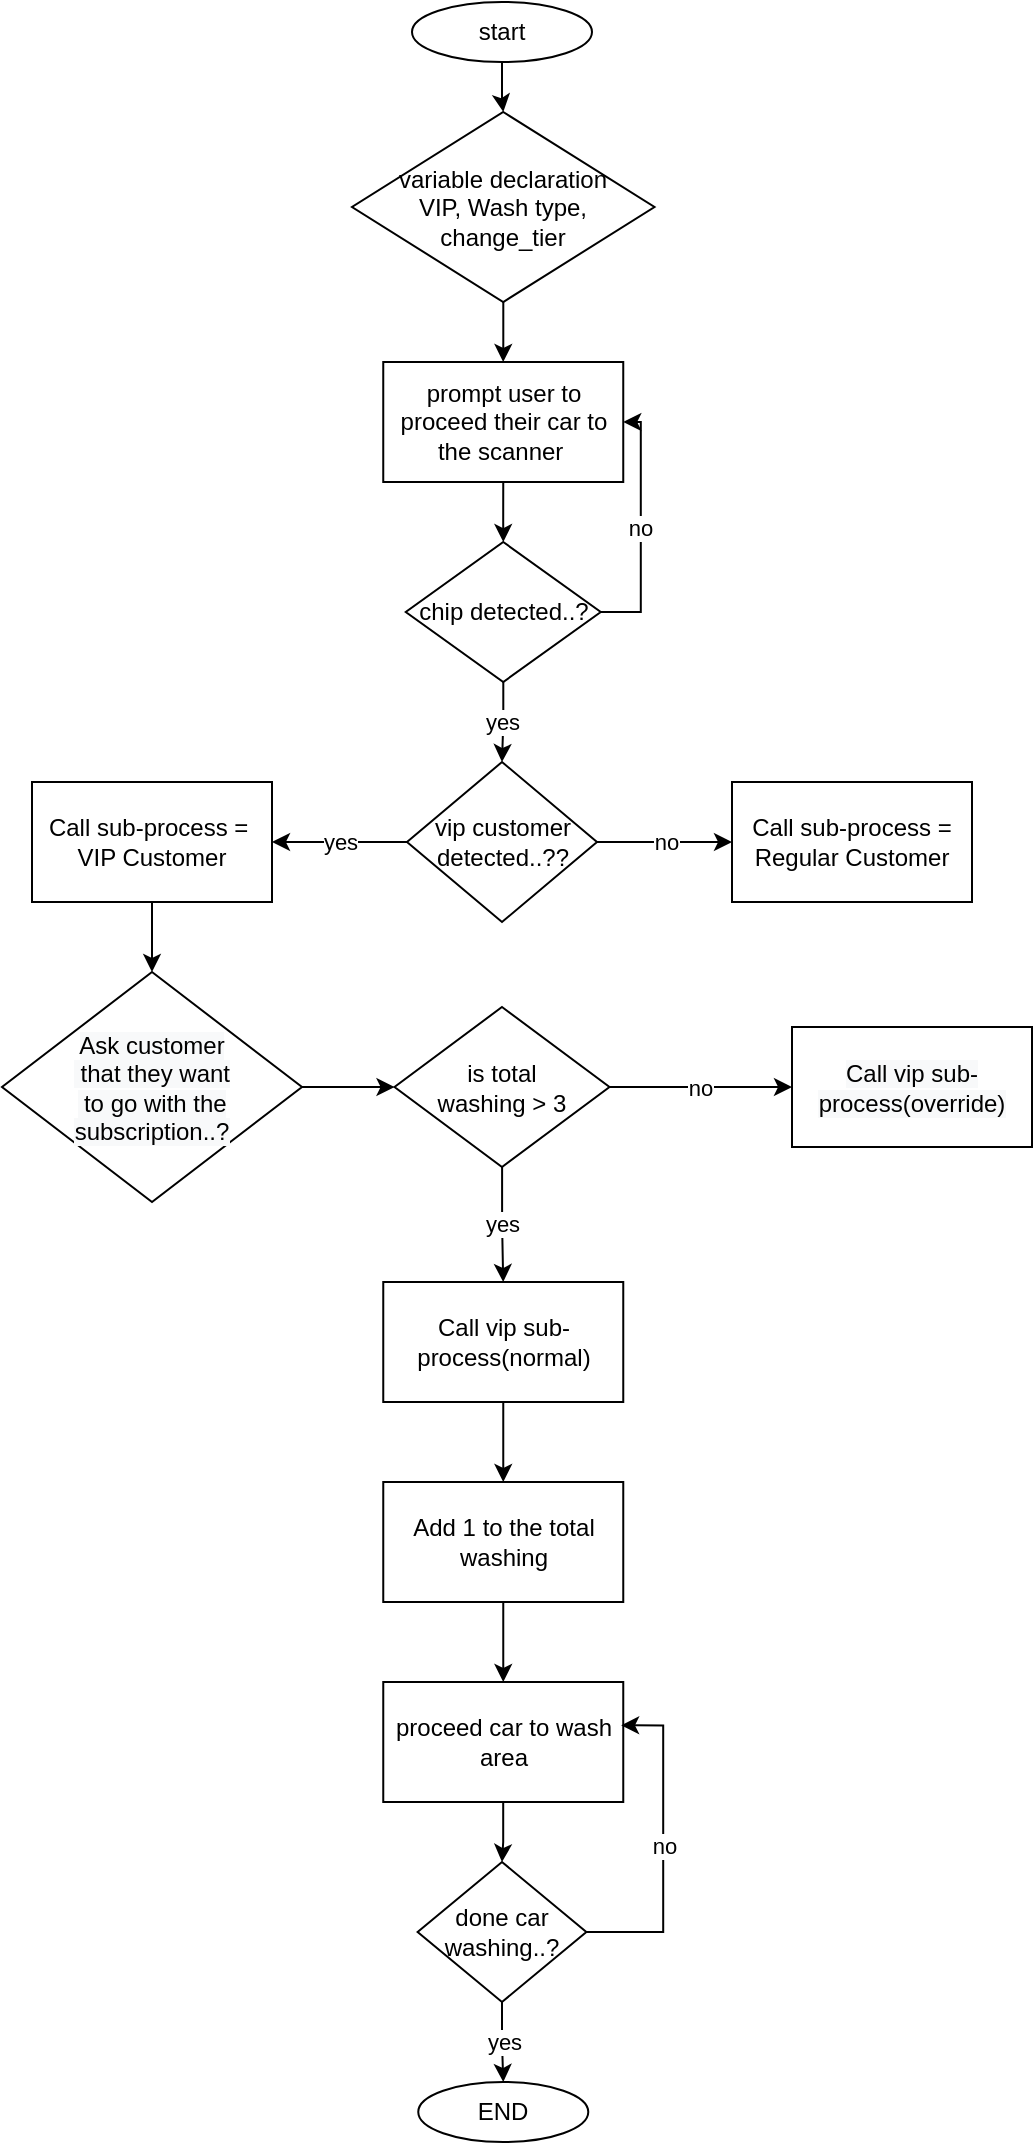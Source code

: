 <mxfile version="20.5.3" type="device"><diagram id="nCzJwULE0esnX9hWc5LF" name="Page-1"><mxGraphModel dx="1501" dy="923" grid="1" gridSize="10" guides="1" tooltips="1" connect="1" arrows="1" fold="1" page="1" pageScale="1" pageWidth="827" pageHeight="1169" math="0" shadow="0"><root><mxCell id="0"/><mxCell id="1" parent="0"/><mxCell id="aZa8P6cgGCT6wjizwbS5-3" value="" style="edgeStyle=orthogonalEdgeStyle;rounded=0;orthogonalLoop=1;jettySize=auto;html=1;" edge="1" parent="1" source="aZa8P6cgGCT6wjizwbS5-1" target="aZa8P6cgGCT6wjizwbS5-2"><mxGeometry relative="1" as="geometry"/></mxCell><mxCell id="aZa8P6cgGCT6wjizwbS5-1" value="start" style="ellipse;whiteSpace=wrap;html=1;" vertex="1" parent="1"><mxGeometry x="290" y="490" width="90" height="30" as="geometry"/></mxCell><mxCell id="aZa8P6cgGCT6wjizwbS5-5" value="" style="edgeStyle=orthogonalEdgeStyle;rounded=0;orthogonalLoop=1;jettySize=auto;html=1;" edge="1" parent="1" source="aZa8P6cgGCT6wjizwbS5-2" target="aZa8P6cgGCT6wjizwbS5-4"><mxGeometry relative="1" as="geometry"/></mxCell><mxCell id="aZa8P6cgGCT6wjizwbS5-2" value="variable declaration&lt;br&gt;VIP, Wash type, change_tier" style="rhombus;whiteSpace=wrap;html=1;" vertex="1" parent="1"><mxGeometry x="260" y="545" width="151.25" height="95" as="geometry"/></mxCell><mxCell id="aZa8P6cgGCT6wjizwbS5-7" style="edgeStyle=orthogonalEdgeStyle;rounded=0;orthogonalLoop=1;jettySize=auto;html=1;exitX=0.5;exitY=1;exitDx=0;exitDy=0;" edge="1" parent="1" source="aZa8P6cgGCT6wjizwbS5-4" target="aZa8P6cgGCT6wjizwbS5-6"><mxGeometry relative="1" as="geometry"/></mxCell><mxCell id="aZa8P6cgGCT6wjizwbS5-4" value="prompt user to proceed their car to the scanner&amp;nbsp;" style="whiteSpace=wrap;html=1;" vertex="1" parent="1"><mxGeometry x="275.625" y="670" width="120" height="60" as="geometry"/></mxCell><mxCell id="aZa8P6cgGCT6wjizwbS5-9" value="yes" style="edgeStyle=orthogonalEdgeStyle;rounded=0;orthogonalLoop=1;jettySize=auto;html=1;" edge="1" parent="1" source="aZa8P6cgGCT6wjizwbS5-6" target="aZa8P6cgGCT6wjizwbS5-8"><mxGeometry relative="1" as="geometry"/></mxCell><mxCell id="aZa8P6cgGCT6wjizwbS5-29" value="no" style="edgeStyle=orthogonalEdgeStyle;rounded=0;orthogonalLoop=1;jettySize=auto;html=1;exitX=1;exitY=0.5;exitDx=0;exitDy=0;entryX=1;entryY=0.5;entryDx=0;entryDy=0;" edge="1" parent="1" source="aZa8P6cgGCT6wjizwbS5-6" target="aZa8P6cgGCT6wjizwbS5-4"><mxGeometry relative="1" as="geometry"/></mxCell><mxCell id="aZa8P6cgGCT6wjizwbS5-6" value="chip detected..?" style="rhombus;whiteSpace=wrap;html=1;" vertex="1" parent="1"><mxGeometry x="286.88" y="760" width="97.5" height="70" as="geometry"/></mxCell><mxCell id="aZa8P6cgGCT6wjizwbS5-11" value="yes" style="edgeStyle=orthogonalEdgeStyle;rounded=0;orthogonalLoop=1;jettySize=auto;html=1;" edge="1" parent="1" source="aZa8P6cgGCT6wjizwbS5-8" target="aZa8P6cgGCT6wjizwbS5-10"><mxGeometry relative="1" as="geometry"/></mxCell><mxCell id="aZa8P6cgGCT6wjizwbS5-13" value="no" style="edgeStyle=orthogonalEdgeStyle;rounded=0;orthogonalLoop=1;jettySize=auto;html=1;" edge="1" parent="1" source="aZa8P6cgGCT6wjizwbS5-8" target="aZa8P6cgGCT6wjizwbS5-12"><mxGeometry relative="1" as="geometry"/></mxCell><mxCell id="aZa8P6cgGCT6wjizwbS5-8" value="vip customer detected..??" style="rhombus;whiteSpace=wrap;html=1;" vertex="1" parent="1"><mxGeometry x="287.5" y="870" width="95" height="80" as="geometry"/></mxCell><mxCell id="aZa8P6cgGCT6wjizwbS5-21" style="edgeStyle=orthogonalEdgeStyle;rounded=0;orthogonalLoop=1;jettySize=auto;html=1;exitX=0.5;exitY=1;exitDx=0;exitDy=0;entryX=0.5;entryY=0;entryDx=0;entryDy=0;" edge="1" parent="1" source="aZa8P6cgGCT6wjizwbS5-10" target="aZa8P6cgGCT6wjizwbS5-20"><mxGeometry relative="1" as="geometry"/></mxCell><mxCell id="aZa8P6cgGCT6wjizwbS5-10" value="Call sub-process =&amp;nbsp; VIP Customer" style="whiteSpace=wrap;html=1;" vertex="1" parent="1"><mxGeometry x="100" y="880" width="120" height="60" as="geometry"/></mxCell><mxCell id="aZa8P6cgGCT6wjizwbS5-12" value="Call sub-process = Regular Customer" style="whiteSpace=wrap;html=1;" vertex="1" parent="1"><mxGeometry x="450" y="880" width="120" height="60" as="geometry"/></mxCell><mxCell id="aZa8P6cgGCT6wjizwbS5-24" value="" style="edgeStyle=orthogonalEdgeStyle;rounded=0;orthogonalLoop=1;jettySize=auto;html=1;" edge="1" parent="1" source="aZa8P6cgGCT6wjizwbS5-20" target="aZa8P6cgGCT6wjizwbS5-23"><mxGeometry relative="1" as="geometry"/></mxCell><mxCell id="aZa8P6cgGCT6wjizwbS5-20" value="&lt;span style=&quot;color: rgb(0, 0, 0); font-family: Helvetica; font-size: 12px; font-style: normal; font-variant-ligatures: normal; font-variant-caps: normal; font-weight: 400; letter-spacing: normal; orphans: 2; text-align: center; text-indent: 0px; text-transform: none; widows: 2; word-spacing: 0px; -webkit-text-stroke-width: 0px; background-color: rgb(248, 249, 250); text-decoration-thickness: initial; text-decoration-style: initial; text-decoration-color: initial; float: none; display: inline !important;&quot;&gt;Ask customer&lt;br&gt;&amp;nbsp;that they want&lt;br&gt;&amp;nbsp;to go with the subscription..?&lt;/span&gt;" style="rhombus;whiteSpace=wrap;html=1;" vertex="1" parent="1"><mxGeometry x="85" y="975" width="150" height="115" as="geometry"/></mxCell><mxCell id="aZa8P6cgGCT6wjizwbS5-26" value="yes" style="edgeStyle=orthogonalEdgeStyle;rounded=0;orthogonalLoop=1;jettySize=auto;html=1;" edge="1" parent="1" source="aZa8P6cgGCT6wjizwbS5-23" target="aZa8P6cgGCT6wjizwbS5-25"><mxGeometry relative="1" as="geometry"/></mxCell><mxCell id="aZa8P6cgGCT6wjizwbS5-28" value="no" style="edgeStyle=orthogonalEdgeStyle;rounded=0;orthogonalLoop=1;jettySize=auto;html=1;" edge="1" parent="1" source="aZa8P6cgGCT6wjizwbS5-23" target="aZa8P6cgGCT6wjizwbS5-27"><mxGeometry relative="1" as="geometry"/></mxCell><mxCell id="aZa8P6cgGCT6wjizwbS5-23" value="is total &lt;br&gt;washing &amp;gt; 3" style="rhombus;whiteSpace=wrap;html=1;" vertex="1" parent="1"><mxGeometry x="281.25" y="992.5" width="107.5" height="80" as="geometry"/></mxCell><mxCell id="aZa8P6cgGCT6wjizwbS5-31" style="edgeStyle=orthogonalEdgeStyle;rounded=0;orthogonalLoop=1;jettySize=auto;html=1;exitX=0.5;exitY=1;exitDx=0;exitDy=0;" edge="1" parent="1" source="aZa8P6cgGCT6wjizwbS5-25" target="aZa8P6cgGCT6wjizwbS5-30"><mxGeometry relative="1" as="geometry"/></mxCell><mxCell id="aZa8P6cgGCT6wjizwbS5-25" value="Call vip sub-process(normal)" style="whiteSpace=wrap;html=1;" vertex="1" parent="1"><mxGeometry x="275.63" y="1130" width="120" height="60" as="geometry"/></mxCell><mxCell id="aZa8P6cgGCT6wjizwbS5-27" value="&lt;span style=&quot;color: rgb(0, 0, 0); font-family: Helvetica; font-size: 12px; font-style: normal; font-variant-ligatures: normal; font-variant-caps: normal; font-weight: 400; letter-spacing: normal; orphans: 2; text-align: center; text-indent: 0px; text-transform: none; widows: 2; word-spacing: 0px; -webkit-text-stroke-width: 0px; background-color: rgb(248, 249, 250); text-decoration-thickness: initial; text-decoration-style: initial; text-decoration-color: initial; float: none; display: inline !important;&quot;&gt;Call vip sub-process(override)&lt;/span&gt;" style="whiteSpace=wrap;html=1;" vertex="1" parent="1"><mxGeometry x="480" y="1002.5" width="120" height="60" as="geometry"/></mxCell><mxCell id="aZa8P6cgGCT6wjizwbS5-35" value="" style="edgeStyle=orthogonalEdgeStyle;rounded=0;orthogonalLoop=1;jettySize=auto;html=1;" edge="1" parent="1" source="aZa8P6cgGCT6wjizwbS5-30" target="aZa8P6cgGCT6wjizwbS5-34"><mxGeometry relative="1" as="geometry"/></mxCell><mxCell id="aZa8P6cgGCT6wjizwbS5-30" value="Add 1 to the total washing" style="whiteSpace=wrap;html=1;" vertex="1" parent="1"><mxGeometry x="275.63" y="1230" width="120" height="60" as="geometry"/></mxCell><mxCell id="aZa8P6cgGCT6wjizwbS5-37" value="" style="edgeStyle=orthogonalEdgeStyle;rounded=0;orthogonalLoop=1;jettySize=auto;html=1;" edge="1" parent="1" source="aZa8P6cgGCT6wjizwbS5-34" target="aZa8P6cgGCT6wjizwbS5-36"><mxGeometry relative="1" as="geometry"/></mxCell><mxCell id="aZa8P6cgGCT6wjizwbS5-34" value="proceed car to wash area" style="whiteSpace=wrap;html=1;" vertex="1" parent="1"><mxGeometry x="275.63" y="1330" width="120" height="60" as="geometry"/></mxCell><mxCell id="aZa8P6cgGCT6wjizwbS5-38" value="no" style="edgeStyle=orthogonalEdgeStyle;rounded=0;orthogonalLoop=1;jettySize=auto;html=1;exitX=1;exitY=0.5;exitDx=0;exitDy=0;entryX=0.991;entryY=0.361;entryDx=0;entryDy=0;entryPerimeter=0;" edge="1" parent="1" source="aZa8P6cgGCT6wjizwbS5-36" target="aZa8P6cgGCT6wjizwbS5-34"><mxGeometry relative="1" as="geometry"/></mxCell><mxCell id="aZa8P6cgGCT6wjizwbS5-41" value="yes" style="edgeStyle=orthogonalEdgeStyle;rounded=0;orthogonalLoop=1;jettySize=auto;html=1;" edge="1" parent="1" source="aZa8P6cgGCT6wjizwbS5-36" target="aZa8P6cgGCT6wjizwbS5-40"><mxGeometry relative="1" as="geometry"/></mxCell><mxCell id="aZa8P6cgGCT6wjizwbS5-36" value="done car washing..?" style="rhombus;whiteSpace=wrap;html=1;" vertex="1" parent="1"><mxGeometry x="292.81" y="1420" width="84.37" height="70" as="geometry"/></mxCell><mxCell id="aZa8P6cgGCT6wjizwbS5-40" value="END" style="ellipse;whiteSpace=wrap;html=1;" vertex="1" parent="1"><mxGeometry x="293.13" y="1530" width="85.01" height="30" as="geometry"/></mxCell></root></mxGraphModel></diagram></mxfile>